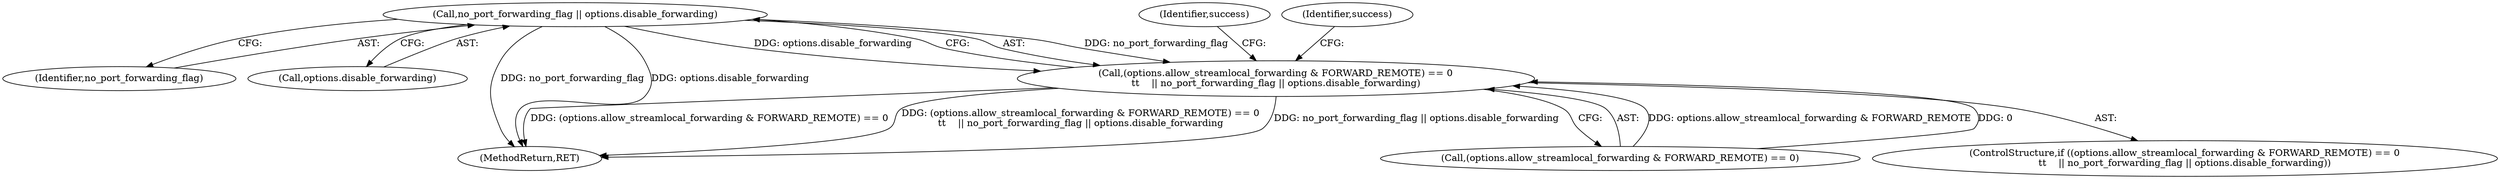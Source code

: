 digraph "1_src_c76fac666ea038753294f2ac94d310f8adece9ce@del" {
"1000356" [label="(Call,no_port_forwarding_flag || options.disable_forwarding)"];
"1000348" [label="(Call,(options.allow_streamlocal_forwarding & FORWARD_REMOTE) == 0\n\t\t    || no_port_forwarding_flag || options.disable_forwarding)"];
"1000363" [label="(Identifier,success)"];
"1000357" [label="(Identifier,no_port_forwarding_flag)"];
"1000356" [label="(Call,no_port_forwarding_flag || options.disable_forwarding)"];
"1000358" [label="(Call,options.disable_forwarding)"];
"1000348" [label="(Call,(options.allow_streamlocal_forwarding & FORWARD_REMOTE) == 0\n\t\t    || no_port_forwarding_flag || options.disable_forwarding)"];
"1000347" [label="(ControlStructure,if ((options.allow_streamlocal_forwarding & FORWARD_REMOTE) == 0\n\t\t    || no_port_forwarding_flag || options.disable_forwarding))"];
"1000474" [label="(MethodReturn,RET)"];
"1000349" [label="(Call,(options.allow_streamlocal_forwarding & FORWARD_REMOTE) == 0)"];
"1000370" [label="(Identifier,success)"];
"1000356" -> "1000348"  [label="AST: "];
"1000356" -> "1000357"  [label="CFG: "];
"1000356" -> "1000358"  [label="CFG: "];
"1000357" -> "1000356"  [label="AST: "];
"1000358" -> "1000356"  [label="AST: "];
"1000348" -> "1000356"  [label="CFG: "];
"1000356" -> "1000474"  [label="DDG: no_port_forwarding_flag"];
"1000356" -> "1000474"  [label="DDG: options.disable_forwarding"];
"1000356" -> "1000348"  [label="DDG: no_port_forwarding_flag"];
"1000356" -> "1000348"  [label="DDG: options.disable_forwarding"];
"1000348" -> "1000347"  [label="AST: "];
"1000348" -> "1000349"  [label="CFG: "];
"1000349" -> "1000348"  [label="AST: "];
"1000363" -> "1000348"  [label="CFG: "];
"1000370" -> "1000348"  [label="CFG: "];
"1000348" -> "1000474"  [label="DDG: no_port_forwarding_flag || options.disable_forwarding"];
"1000348" -> "1000474"  [label="DDG: (options.allow_streamlocal_forwarding & FORWARD_REMOTE) == 0"];
"1000348" -> "1000474"  [label="DDG: (options.allow_streamlocal_forwarding & FORWARD_REMOTE) == 0\n\t\t    || no_port_forwarding_flag || options.disable_forwarding"];
"1000349" -> "1000348"  [label="DDG: options.allow_streamlocal_forwarding & FORWARD_REMOTE"];
"1000349" -> "1000348"  [label="DDG: 0"];
}
